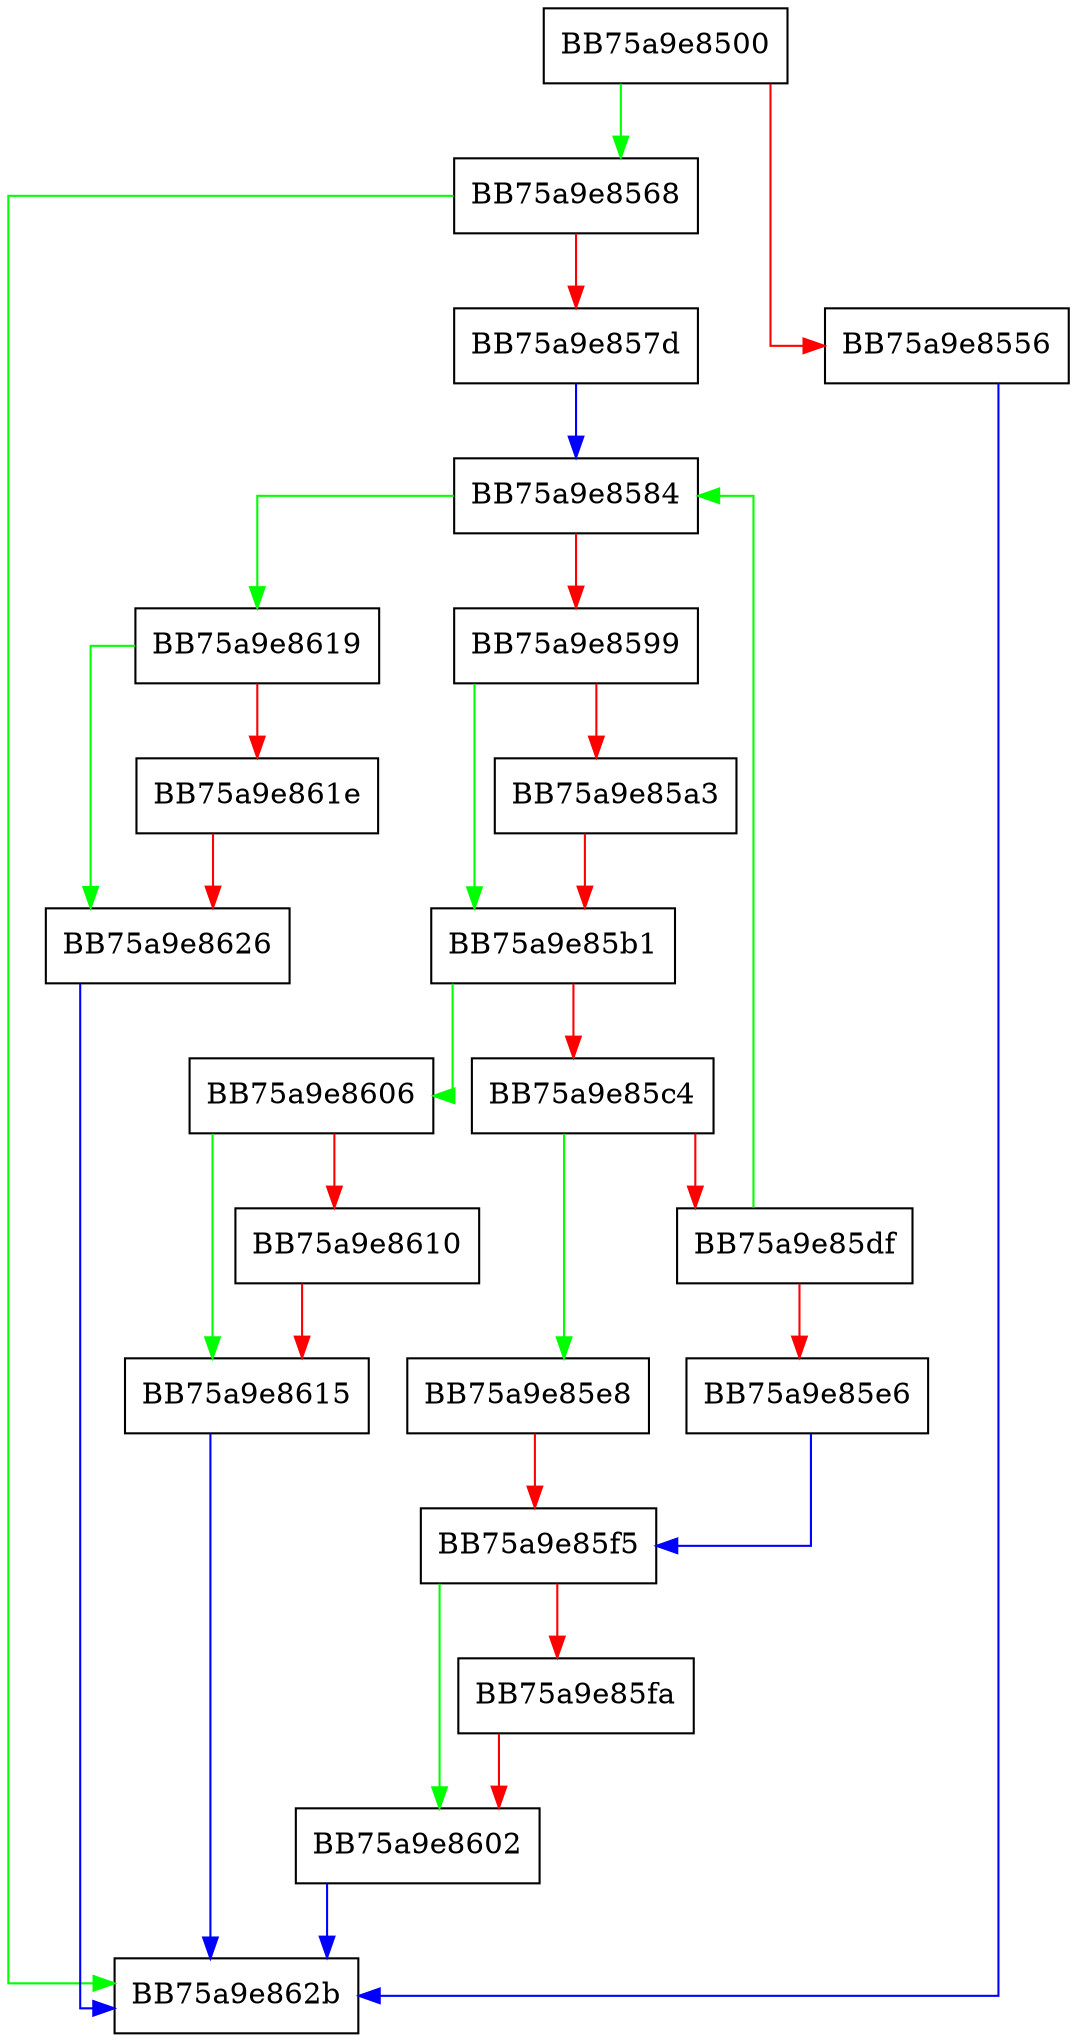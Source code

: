 digraph UtilGetModuleFileName {
  node [shape="box"];
  graph [splines=ortho];
  BB75a9e8500 -> BB75a9e8568 [color="green"];
  BB75a9e8500 -> BB75a9e8556 [color="red"];
  BB75a9e8556 -> BB75a9e862b [color="blue"];
  BB75a9e8568 -> BB75a9e862b [color="green"];
  BB75a9e8568 -> BB75a9e857d [color="red"];
  BB75a9e857d -> BB75a9e8584 [color="blue"];
  BB75a9e8584 -> BB75a9e8619 [color="green"];
  BB75a9e8584 -> BB75a9e8599 [color="red"];
  BB75a9e8599 -> BB75a9e85b1 [color="green"];
  BB75a9e8599 -> BB75a9e85a3 [color="red"];
  BB75a9e85a3 -> BB75a9e85b1 [color="red"];
  BB75a9e85b1 -> BB75a9e8606 [color="green"];
  BB75a9e85b1 -> BB75a9e85c4 [color="red"];
  BB75a9e85c4 -> BB75a9e85e8 [color="green"];
  BB75a9e85c4 -> BB75a9e85df [color="red"];
  BB75a9e85df -> BB75a9e8584 [color="green"];
  BB75a9e85df -> BB75a9e85e6 [color="red"];
  BB75a9e85e6 -> BB75a9e85f5 [color="blue"];
  BB75a9e85e8 -> BB75a9e85f5 [color="red"];
  BB75a9e85f5 -> BB75a9e8602 [color="green"];
  BB75a9e85f5 -> BB75a9e85fa [color="red"];
  BB75a9e85fa -> BB75a9e8602 [color="red"];
  BB75a9e8602 -> BB75a9e862b [color="blue"];
  BB75a9e8606 -> BB75a9e8615 [color="green"];
  BB75a9e8606 -> BB75a9e8610 [color="red"];
  BB75a9e8610 -> BB75a9e8615 [color="red"];
  BB75a9e8615 -> BB75a9e862b [color="blue"];
  BB75a9e8619 -> BB75a9e8626 [color="green"];
  BB75a9e8619 -> BB75a9e861e [color="red"];
  BB75a9e861e -> BB75a9e8626 [color="red"];
  BB75a9e8626 -> BB75a9e862b [color="blue"];
}